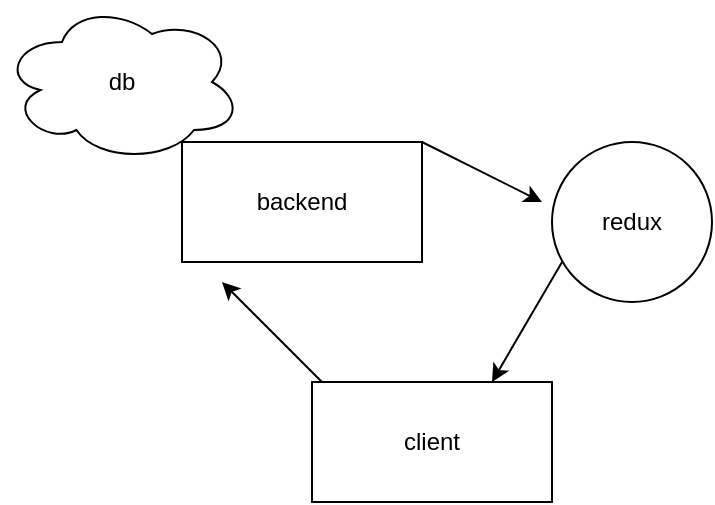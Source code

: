 <mxfile>
    <diagram id="5AqEb-PxWp7WpZa5mQ5z" name="Page-1">
        <mxGraphModel dx="662" dy="313" grid="1" gridSize="10" guides="1" tooltips="1" connect="1" arrows="1" fold="1" page="1" pageScale="1" pageWidth="850" pageHeight="1100" math="0" shadow="0">
            <root>
                <mxCell id="0"/>
                <mxCell id="1" parent="0"/>
                <mxCell id="9" value="redux" style="ellipse;whiteSpace=wrap;html=1;" vertex="1" parent="1">
                    <mxGeometry x="385" y="180" width="80" height="80" as="geometry"/>
                </mxCell>
                <mxCell id="10" value="client&lt;br&gt;" style="whiteSpace=wrap;html=1;" vertex="1" parent="1">
                    <mxGeometry x="265" y="300" width="120" height="60" as="geometry"/>
                </mxCell>
                <mxCell id="12" value="backend&lt;br&gt;" style="whiteSpace=wrap;html=1;" vertex="1" parent="1">
                    <mxGeometry x="200" y="180" width="120" height="60" as="geometry"/>
                </mxCell>
                <mxCell id="13" value="db&lt;br&gt;" style="ellipse;shape=cloud;whiteSpace=wrap;html=1;" vertex="1" parent="1">
                    <mxGeometry x="110" y="110" width="120" height="80" as="geometry"/>
                </mxCell>
                <mxCell id="14" value="" style="endArrow=classic;html=1;" edge="1" parent="1">
                    <mxGeometry width="50" height="50" relative="1" as="geometry">
                        <mxPoint x="270" y="300" as="sourcePoint"/>
                        <mxPoint x="220" y="250" as="targetPoint"/>
                    </mxGeometry>
                </mxCell>
                <mxCell id="15" value="" style="endArrow=classic;html=1;" edge="1" parent="1">
                    <mxGeometry width="50" height="50" relative="1" as="geometry">
                        <mxPoint x="320" y="180" as="sourcePoint"/>
                        <mxPoint x="380" y="210" as="targetPoint"/>
                    </mxGeometry>
                </mxCell>
                <mxCell id="16" value="" style="endArrow=classic;html=1;entryX=0.75;entryY=0;entryDx=0;entryDy=0;exitX=0.063;exitY=0.75;exitDx=0;exitDy=0;exitPerimeter=0;" edge="1" parent="1" source="9" target="10">
                    <mxGeometry width="50" height="50" relative="1" as="geometry">
                        <mxPoint x="320" y="280" as="sourcePoint"/>
                        <mxPoint x="370" y="230" as="targetPoint"/>
                    </mxGeometry>
                </mxCell>
            </root>
        </mxGraphModel>
    </diagram>
</mxfile>